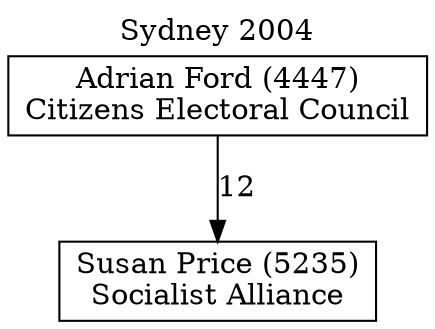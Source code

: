 // House preference flow
digraph "Susan Price (5235)_Sydney_2004" {
	graph [label="Sydney 2004" labelloc=t mclimit=10]
	node [shape=box]
	"Susan Price (5235)" [label="Susan Price (5235)
Socialist Alliance"]
	"Adrian Ford (4447)" [label="Adrian Ford (4447)
Citizens Electoral Council"]
	"Adrian Ford (4447)" -> "Susan Price (5235)" [label=12]
}

